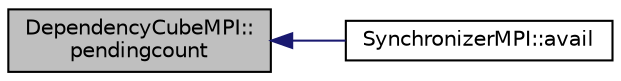 digraph "DependencyCubeMPI::pendingcount"
{
  edge [fontname="Helvetica",fontsize="10",labelfontname="Helvetica",labelfontsize="10"];
  node [fontname="Helvetica",fontsize="10",shape=record];
  rankdir="LR";
  Node1 [label="DependencyCubeMPI::\lpendingcount",height=0.2,width=0.4,color="black", fillcolor="grey75", style="filled", fontcolor="black"];
  Node1 -> Node2 [dir="back",color="midnightblue",fontsize="10",style="solid"];
  Node2 [label="SynchronizerMPI::avail",height=0.2,width=0.4,color="black", fillcolor="white", style="filled",URL="$class_synchronizer_m_p_i.html#aaa3b9722374a17f0703f09b6ae8f7821"];
}
